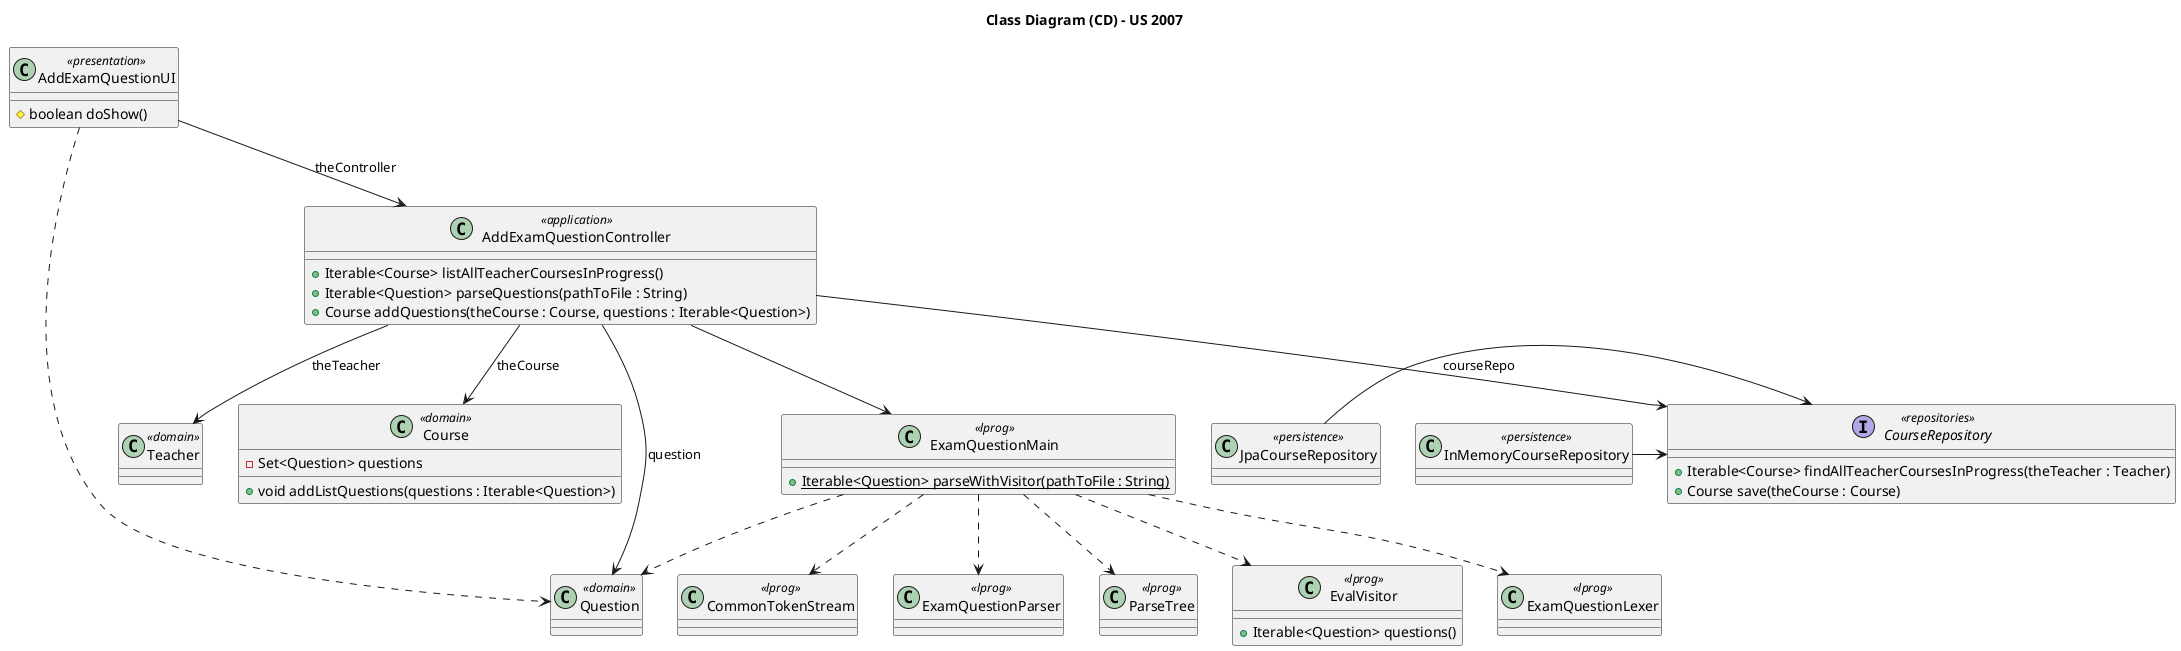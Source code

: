 @startuml

title Class Diagram (CD) - US 2007

'Classes
class AddExamQuestionUI <<presentation>> {
    #boolean doShow()
}

class JpaCourseRepository <<persistence>> {}
class InMemoryCourseRepository <<persistence>> {}

class Teacher <<domain>> {
}

class Course <<domain>> {
    -Set<Question> questions
    +void addListQuestions(questions : Iterable<Question>)
}
class Question <<domain>> {
}

class AddExamQuestionController <<application>> {
    +Iterable<Course> listAllTeacherCoursesInProgress()
    +Iterable<Question> parseQuestions(pathToFile : String)
    +Course addQuestions(theCourse : Course, questions : Iterable<Question>)
}

interface CourseRepository <<repositories>> {
    +Iterable<Course> findAllTeacherCoursesInProgress(theTeacher : Teacher)
    +Course save(theCourse : Course)
}

class ExamQuestionMain <<lprog>> {
    +{static}Iterable<Question> parseWithVisitor(pathToFile : String)
}
class ExamQuestionLexer <<lprog>> {}
class CommonTokenStream <<lprog>> {}
class ExamQuestionParser <<lprog>> {}
class ParseTree <<lprog>> {}
class EvalVisitor <<lprog>> {
    +Iterable<Question> questions()
}

'Navigation
AddExamQuestionUI --> AddExamQuestionController : theController
AddExamQuestionController --> CourseRepository : courseRepo
AddExamQuestionController --> Teacher : theTeacher
AddExamQuestionController --> Course : theCourse
AddExamQuestionController --> Question : question
AddExamQuestionController --> ExamQuestionMain
JpaCourseRepository -> CourseRepository
InMemoryCourseRepository -> CourseRepository

'Dependencies
AddExamQuestionUI -[dashed]-> Question
ExamQuestionMain -[dashed]-> Question
ExamQuestionMain -[dashed]-> ExamQuestionLexer
ExamQuestionMain -[dashed]-> CommonTokenStream
ExamQuestionMain -[dashed]-> ExamQuestionParser
ExamQuestionMain -[dashed]-> ParseTree
ExamQuestionMain -[dashed]-> EvalVisitor

@enduml